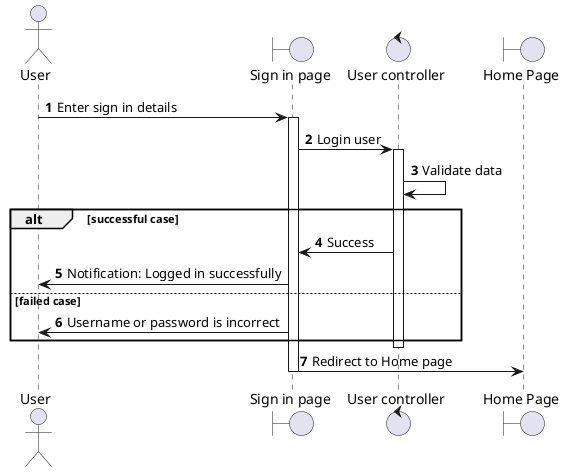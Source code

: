 @startuml
autonumber
actor User
boundary "Sign in page" as SignIn
control "User controller" as UserClr
boundary "Home Page" as Home
User -> SignIn++: Enter sign in details
SignIn -> UserClr++: Login user
UserClr -> UserClr: Validate data
alt successful case
UserClr -> SignIn: Success
SignIn -> User: Notification: Logged in successfully
else failed case
SignIn -> User: Username or password is incorrect
end
UserClr --
SignIn -> Home --: Redirect to Home page
@enduml